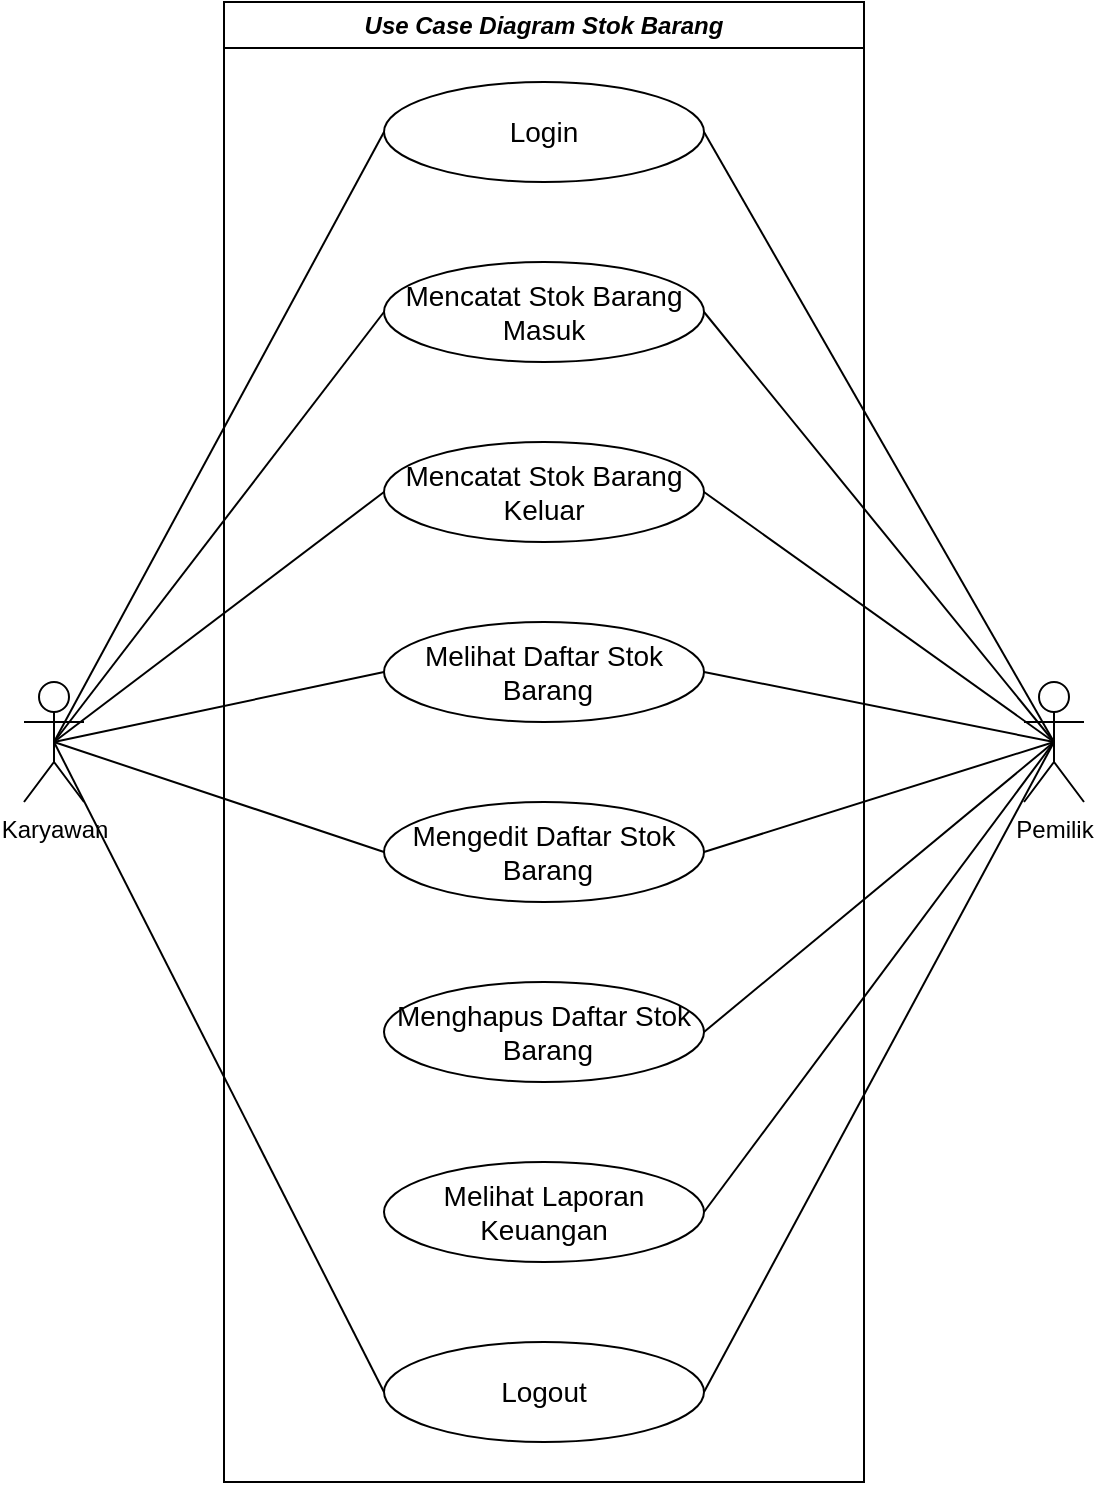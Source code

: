<mxfile version="27.0.2" pages="3">
  <diagram name="Use Case" id="avI3b0Oppp8bafd_PQ5q">
    <mxGraphModel dx="1678" dy="969" grid="1" gridSize="10" guides="1" tooltips="1" connect="1" arrows="1" fold="1" page="1" pageScale="1" pageWidth="850" pageHeight="1100" math="0" shadow="0">
      <root>
        <mxCell id="0" />
        <mxCell id="1" parent="0" />
        <mxCell id="cYHj2O94aimLerDhtO5--1" value="Login" style="ellipse;whiteSpace=wrap;html=1;fontSize=14;" parent="1" vertex="1">
          <mxGeometry x="360" y="100" width="160" height="50" as="geometry" />
        </mxCell>
        <mxCell id="cYHj2O94aimLerDhtO5--2" value="Mencatat Stok Barang&lt;div&gt;Masuk&lt;/div&gt;" style="ellipse;whiteSpace=wrap;html=1;fontSize=14;" parent="1" vertex="1">
          <mxGeometry x="360" y="190" width="160" height="50" as="geometry" />
        </mxCell>
        <mxCell id="cYHj2O94aimLerDhtO5--3" value="Mencatat Stok Barang&lt;div&gt;Keluar&lt;/div&gt;" style="ellipse;whiteSpace=wrap;html=1;fontSize=14;" parent="1" vertex="1">
          <mxGeometry x="360" y="280" width="160" height="50" as="geometry" />
        </mxCell>
        <mxCell id="cYHj2O94aimLerDhtO5--4" value="Melihat Daftar Stok&lt;div&gt;&amp;nbsp;Barang&lt;/div&gt;" style="ellipse;whiteSpace=wrap;html=1;fontSize=14;" parent="1" vertex="1">
          <mxGeometry x="360" y="370" width="160" height="50" as="geometry" />
        </mxCell>
        <mxCell id="cYHj2O94aimLerDhtO5--5" value="Mengedit Daftar Stok&lt;div&gt;&amp;nbsp;Barang&lt;/div&gt;" style="ellipse;whiteSpace=wrap;html=1;fontSize=14;" parent="1" vertex="1">
          <mxGeometry x="360" y="460" width="160" height="50" as="geometry" />
        </mxCell>
        <mxCell id="cYHj2O94aimLerDhtO5--6" value="Menghapus Daftar Stok&lt;div&gt;&amp;nbsp;Barang&lt;/div&gt;" style="ellipse;whiteSpace=wrap;html=1;fontSize=14;" parent="1" vertex="1">
          <mxGeometry x="360" y="550" width="160" height="50" as="geometry" />
        </mxCell>
        <mxCell id="cYHj2O94aimLerDhtO5--7" value="Melihat Laporan Keuangan" style="ellipse;whiteSpace=wrap;html=1;fontSize=14;" parent="1" vertex="1">
          <mxGeometry x="360" y="640" width="160" height="50" as="geometry" />
        </mxCell>
        <mxCell id="cYHj2O94aimLerDhtO5--13" style="rounded=0;orthogonalLoop=1;jettySize=auto;html=1;exitX=0.5;exitY=0.5;exitDx=0;exitDy=0;exitPerimeter=0;entryX=0;entryY=0.5;entryDx=0;entryDy=0;endArrow=none;startFill=0;" parent="1" source="cYHj2O94aimLerDhtO5--11" target="cYHj2O94aimLerDhtO5--1" edge="1">
          <mxGeometry relative="1" as="geometry" />
        </mxCell>
        <mxCell id="cYHj2O94aimLerDhtO5--14" style="rounded=0;orthogonalLoop=1;jettySize=auto;html=1;exitX=0.5;exitY=0.5;exitDx=0;exitDy=0;exitPerimeter=0;entryX=0;entryY=0.5;entryDx=0;entryDy=0;endArrow=none;startFill=0;" parent="1" source="cYHj2O94aimLerDhtO5--11" target="cYHj2O94aimLerDhtO5--2" edge="1">
          <mxGeometry relative="1" as="geometry" />
        </mxCell>
        <mxCell id="cYHj2O94aimLerDhtO5--15" style="rounded=0;orthogonalLoop=1;jettySize=auto;html=1;exitX=0.5;exitY=0.5;exitDx=0;exitDy=0;exitPerimeter=0;entryX=0;entryY=0.5;entryDx=0;entryDy=0;endArrow=none;startFill=0;" parent="1" source="cYHj2O94aimLerDhtO5--11" target="cYHj2O94aimLerDhtO5--3" edge="1">
          <mxGeometry relative="1" as="geometry" />
        </mxCell>
        <mxCell id="cYHj2O94aimLerDhtO5--16" style="rounded=0;orthogonalLoop=1;jettySize=auto;html=1;exitX=0.5;exitY=0.5;exitDx=0;exitDy=0;exitPerimeter=0;entryX=0;entryY=0.5;entryDx=0;entryDy=0;endArrow=none;startFill=0;" parent="1" source="cYHj2O94aimLerDhtO5--11" target="cYHj2O94aimLerDhtO5--4" edge="1">
          <mxGeometry relative="1" as="geometry" />
        </mxCell>
        <mxCell id="cYHj2O94aimLerDhtO5--17" style="rounded=0;orthogonalLoop=1;jettySize=auto;html=1;exitX=0.5;exitY=0.5;exitDx=0;exitDy=0;exitPerimeter=0;entryX=0;entryY=0.5;entryDx=0;entryDy=0;endArrow=none;startFill=0;" parent="1" source="cYHj2O94aimLerDhtO5--11" target="cYHj2O94aimLerDhtO5--5" edge="1">
          <mxGeometry relative="1" as="geometry" />
        </mxCell>
        <mxCell id="cYHj2O94aimLerDhtO5--29" style="rounded=0;orthogonalLoop=1;jettySize=auto;html=1;exitX=0.5;exitY=0.5;exitDx=0;exitDy=0;exitPerimeter=0;entryX=0;entryY=0.5;entryDx=0;entryDy=0;strokeWidth=1;endArrow=none;startFill=0;" parent="1" source="cYHj2O94aimLerDhtO5--11" target="cYHj2O94aimLerDhtO5--10" edge="1">
          <mxGeometry relative="1" as="geometry" />
        </mxCell>
        <mxCell id="cYHj2O94aimLerDhtO5--11" value="Karyawan" style="shape=umlActor;verticalLabelPosition=bottom;verticalAlign=top;html=1;outlineConnect=0;" parent="1" vertex="1">
          <mxGeometry x="180" y="400" width="30" height="60" as="geometry" />
        </mxCell>
        <mxCell id="cYHj2O94aimLerDhtO5--18" style="rounded=0;orthogonalLoop=1;jettySize=auto;html=1;exitX=0.5;exitY=0.5;exitDx=0;exitDy=0;exitPerimeter=0;entryX=1;entryY=0.5;entryDx=0;entryDy=0;endArrow=none;startFill=0;" parent="1" source="cYHj2O94aimLerDhtO5--12" target="cYHj2O94aimLerDhtO5--1" edge="1">
          <mxGeometry relative="1" as="geometry" />
        </mxCell>
        <mxCell id="cYHj2O94aimLerDhtO5--19" style="rounded=0;orthogonalLoop=1;jettySize=auto;html=1;exitX=0.5;exitY=0.5;exitDx=0;exitDy=0;exitPerimeter=0;entryX=1;entryY=0.5;entryDx=0;entryDy=0;endArrow=none;startFill=0;" parent="1" source="cYHj2O94aimLerDhtO5--12" target="cYHj2O94aimLerDhtO5--2" edge="1">
          <mxGeometry relative="1" as="geometry" />
        </mxCell>
        <mxCell id="cYHj2O94aimLerDhtO5--21" style="rounded=0;orthogonalLoop=1;jettySize=auto;html=1;exitX=0.5;exitY=0.5;exitDx=0;exitDy=0;exitPerimeter=0;entryX=1;entryY=0.5;entryDx=0;entryDy=0;endArrow=none;startFill=0;" parent="1" source="cYHj2O94aimLerDhtO5--12" target="cYHj2O94aimLerDhtO5--3" edge="1">
          <mxGeometry relative="1" as="geometry" />
        </mxCell>
        <mxCell id="cYHj2O94aimLerDhtO5--22" style="rounded=0;orthogonalLoop=1;jettySize=auto;html=1;exitX=0.5;exitY=0.5;exitDx=0;exitDy=0;exitPerimeter=0;entryX=1;entryY=0.5;entryDx=0;entryDy=0;endArrow=none;startFill=0;" parent="1" source="cYHj2O94aimLerDhtO5--12" target="cYHj2O94aimLerDhtO5--4" edge="1">
          <mxGeometry relative="1" as="geometry" />
        </mxCell>
        <mxCell id="cYHj2O94aimLerDhtO5--23" style="rounded=0;orthogonalLoop=1;jettySize=auto;html=1;exitX=0.5;exitY=0.5;exitDx=0;exitDy=0;exitPerimeter=0;entryX=1;entryY=0.5;entryDx=0;entryDy=0;endArrow=none;startFill=0;" parent="1" source="cYHj2O94aimLerDhtO5--12" target="cYHj2O94aimLerDhtO5--5" edge="1">
          <mxGeometry relative="1" as="geometry" />
        </mxCell>
        <mxCell id="cYHj2O94aimLerDhtO5--24" style="rounded=0;orthogonalLoop=1;jettySize=auto;html=1;exitX=0.5;exitY=0.5;exitDx=0;exitDy=0;exitPerimeter=0;entryX=1;entryY=0.5;entryDx=0;entryDy=0;endArrow=none;startFill=0;" parent="1" source="cYHj2O94aimLerDhtO5--12" target="cYHj2O94aimLerDhtO5--6" edge="1">
          <mxGeometry relative="1" as="geometry" />
        </mxCell>
        <mxCell id="cYHj2O94aimLerDhtO5--25" style="rounded=0;orthogonalLoop=1;jettySize=auto;html=1;exitX=0.5;exitY=0.5;exitDx=0;exitDy=0;exitPerimeter=0;entryX=1;entryY=0.5;entryDx=0;entryDy=0;endArrow=none;startFill=0;" parent="1" source="cYHj2O94aimLerDhtO5--12" target="cYHj2O94aimLerDhtO5--7" edge="1">
          <mxGeometry relative="1" as="geometry" />
        </mxCell>
        <mxCell id="cYHj2O94aimLerDhtO5--28" style="rounded=0;orthogonalLoop=1;jettySize=auto;html=1;exitX=0.5;exitY=0.5;exitDx=0;exitDy=0;exitPerimeter=0;entryX=1;entryY=0.5;entryDx=0;entryDy=0;endArrow=none;startFill=0;" parent="1" source="cYHj2O94aimLerDhtO5--12" target="cYHj2O94aimLerDhtO5--10" edge="1">
          <mxGeometry relative="1" as="geometry" />
        </mxCell>
        <mxCell id="cYHj2O94aimLerDhtO5--12" value="Pemilik" style="shape=umlActor;verticalLabelPosition=bottom;verticalAlign=top;html=1;outlineConnect=0;" parent="1" vertex="1">
          <mxGeometry x="680" y="400" width="30" height="60" as="geometry" />
        </mxCell>
        <mxCell id="cYHj2O94aimLerDhtO5--30" value="&lt;i&gt;Use Case Diagram Stok Barang&lt;/i&gt;" style="swimlane;whiteSpace=wrap;html=1;startSize=23;" parent="1" vertex="1">
          <mxGeometry x="280" y="60" width="320" height="740" as="geometry" />
        </mxCell>
        <mxCell id="cYHj2O94aimLerDhtO5--10" value="Logout" style="ellipse;whiteSpace=wrap;html=1;fontSize=14;" parent="cYHj2O94aimLerDhtO5--30" vertex="1">
          <mxGeometry x="80" y="670" width="160" height="50" as="geometry" />
        </mxCell>
      </root>
    </mxGraphModel>
  </diagram>
  <diagram id="hj4E4hW_QiIOzywrj70r" name="Activity Diagram">
    <mxGraphModel dx="1426" dy="824" grid="1" gridSize="10" guides="1" tooltips="1" connect="1" arrows="1" fold="1" page="1" pageScale="1" pageWidth="850" pageHeight="1100" math="0" shadow="0">
      <root>
        <mxCell id="0" />
        <mxCell id="1" parent="0" />
      </root>
    </mxGraphModel>
  </diagram>
  <diagram id="NtfG4GQcR9FqLf2e6us6" name="Class Diagram">
    <mxGraphModel dx="1678" dy="969" grid="1" gridSize="10" guides="1" tooltips="1" connect="1" arrows="1" fold="1" page="1" pageScale="1" pageWidth="850" pageHeight="1100" math="0" shadow="0">
      <root>
        <mxCell id="0" />
        <mxCell id="1" parent="0" />
        <mxCell id="FYrX8csLF1NV6fiwKKt4-33" value="User" style="swimlane;fontStyle=1;align=center;verticalAlign=top;childLayout=stackLayout;horizontal=1;startSize=32;horizontalStack=0;resizeParent=1;resizeParentMax=0;resizeLast=0;collapsible=0;marginBottom=0;fontSize=18;" vertex="1" parent="1">
          <mxGeometry x="190" y="20" width="160" height="208" as="geometry" />
        </mxCell>
        <mxCell id="FYrX8csLF1NV6fiwKKt4-34" value="+int id_user" style="text;strokeColor=none;fillColor=none;align=left;verticalAlign=top;spacingLeft=4;spacingRight=4;overflow=hidden;rotatable=0;points=[[0,0.5],[1,0.5]];portConstraint=eastwest;fontSize=18;" vertex="1" parent="FYrX8csLF1NV6fiwKKt4-33">
          <mxGeometry y="32" width="160" height="32" as="geometry" />
        </mxCell>
        <mxCell id="FYrX8csLF1NV6fiwKKt4-35" value="+string nama" style="text;strokeColor=none;fillColor=none;align=left;verticalAlign=top;spacingLeft=4;spacingRight=4;overflow=hidden;rotatable=0;points=[[0,0.5],[1,0.5]];portConstraint=eastwest;fontSize=18;" vertex="1" parent="FYrX8csLF1NV6fiwKKt4-33">
          <mxGeometry y="64" width="160" height="32" as="geometry" />
        </mxCell>
        <mxCell id="FYrX8csLF1NV6fiwKKt4-36" value="+string email" style="text;strokeColor=none;fillColor=none;align=left;verticalAlign=top;spacingLeft=4;spacingRight=4;overflow=hidden;rotatable=0;points=[[0,0.5],[1,0.5]];portConstraint=eastwest;fontSize=18;" vertex="1" parent="FYrX8csLF1NV6fiwKKt4-33">
          <mxGeometry y="96" width="160" height="32" as="geometry" />
        </mxCell>
        <mxCell id="FYrX8csLF1NV6fiwKKt4-37" value="+string password" style="text;strokeColor=none;fillColor=none;align=left;verticalAlign=top;spacingLeft=4;spacingRight=4;overflow=hidden;rotatable=0;points=[[0,0.5],[1,0.5]];portConstraint=eastwest;fontSize=18;" vertex="1" parent="FYrX8csLF1NV6fiwKKt4-33">
          <mxGeometry y="128" width="160" height="32" as="geometry" />
        </mxCell>
        <mxCell id="FYrX8csLF1NV6fiwKKt4-38" value="+string role" style="text;strokeColor=none;fillColor=none;align=left;verticalAlign=top;spacingLeft=4;spacingRight=4;overflow=hidden;rotatable=0;points=[[0,0.5],[1,0.5]];portConstraint=eastwest;fontSize=18;" vertex="1" parent="FYrX8csLF1NV6fiwKKt4-33">
          <mxGeometry y="160" width="160" height="32" as="geometry" />
        </mxCell>
        <mxCell id="FYrX8csLF1NV6fiwKKt4-39" style="line;strokeWidth=1;fillColor=none;align=left;verticalAlign=middle;spacingTop=-1;spacingLeft=3;spacingRight=3;rotatable=0;labelPosition=right;points=[];portConstraint=eastwest;strokeColor=inherit;fontSize=18;" vertex="1" parent="FYrX8csLF1NV6fiwKKt4-33">
          <mxGeometry y="192" width="160" height="16" as="geometry" />
        </mxCell>
        <mxCell id="FYrX8csLF1NV6fiwKKt4-40" value="Barang" style="swimlane;fontStyle=1;align=center;verticalAlign=top;childLayout=stackLayout;horizontal=1;startSize=32;horizontalStack=0;resizeParent=1;resizeParentMax=0;resizeLast=0;collapsible=0;marginBottom=0;fontSize=18;" vertex="1" parent="1">
          <mxGeometry x="400" y="20" width="199" height="208" as="geometry" />
        </mxCell>
        <mxCell id="FYrX8csLF1NV6fiwKKt4-41" value="+int id_barang" style="text;strokeColor=none;fillColor=none;align=left;verticalAlign=top;spacingLeft=4;spacingRight=4;overflow=hidden;rotatable=0;points=[[0,0.5],[1,0.5]];portConstraint=eastwest;fontSize=18;" vertex="1" parent="FYrX8csLF1NV6fiwKKt4-40">
          <mxGeometry y="32" width="199" height="32" as="geometry" />
        </mxCell>
        <mxCell id="FYrX8csLF1NV6fiwKKt4-42" value="+string nama_barang" style="text;strokeColor=none;fillColor=none;align=left;verticalAlign=top;spacingLeft=4;spacingRight=4;overflow=hidden;rotatable=0;points=[[0,0.5],[1,0.5]];portConstraint=eastwest;fontSize=18;" vertex="1" parent="FYrX8csLF1NV6fiwKKt4-40">
          <mxGeometry y="64" width="199" height="32" as="geometry" />
        </mxCell>
        <mxCell id="FYrX8csLF1NV6fiwKKt4-43" value="+string jumlah" style="text;strokeColor=none;fillColor=none;align=left;verticalAlign=top;spacingLeft=4;spacingRight=4;overflow=hidden;rotatable=0;points=[[0,0.5],[1,0.5]];portConstraint=eastwest;fontSize=18;" vertex="1" parent="FYrX8csLF1NV6fiwKKt4-40">
          <mxGeometry y="96" width="199" height="32" as="geometry" />
        </mxCell>
        <mxCell id="FYrX8csLF1NV6fiwKKt4-44" value="+string harga_satuan" style="text;strokeColor=none;fillColor=none;align=left;verticalAlign=top;spacingLeft=4;spacingRight=4;overflow=hidden;rotatable=0;points=[[0,0.5],[1,0.5]];portConstraint=eastwest;fontSize=18;" vertex="1" parent="FYrX8csLF1NV6fiwKKt4-40">
          <mxGeometry y="128" width="199" height="32" as="geometry" />
        </mxCell>
        <mxCell id="FYrX8csLF1NV6fiwKKt4-45" value="+int stok" style="text;strokeColor=none;fillColor=none;align=left;verticalAlign=top;spacingLeft=4;spacingRight=4;overflow=hidden;rotatable=0;points=[[0,0.5],[1,0.5]];portConstraint=eastwest;fontSize=18;" vertex="1" parent="FYrX8csLF1NV6fiwKKt4-40">
          <mxGeometry y="160" width="199" height="32" as="geometry" />
        </mxCell>
        <mxCell id="FYrX8csLF1NV6fiwKKt4-46" style="line;strokeWidth=1;fillColor=none;align=left;verticalAlign=middle;spacingTop=-1;spacingLeft=3;spacingRight=3;rotatable=0;labelPosition=right;points=[];portConstraint=eastwest;strokeColor=inherit;fontSize=18;" vertex="1" parent="FYrX8csLF1NV6fiwKKt4-40">
          <mxGeometry y="192" width="199" height="16" as="geometry" />
        </mxCell>
        <mxCell id="FYrX8csLF1NV6fiwKKt4-47" value="Stok_Barang" style="swimlane;fontStyle=1;align=center;verticalAlign=top;childLayout=stackLayout;horizontal=1;startSize=29.474;horizontalStack=0;resizeParent=1;resizeParentMax=0;resizeLast=0;collapsible=0;marginBottom=0;fontSize=18;" vertex="1" parent="1">
          <mxGeometry x="280" y="330" width="238" height="247.474" as="geometry" />
        </mxCell>
        <mxCell id="FYrX8csLF1NV6fiwKKt4-48" value="+int id_transaksi" style="text;strokeColor=none;fillColor=none;align=left;verticalAlign=top;spacingLeft=4;spacingRight=4;overflow=hidden;rotatable=0;points=[[0,0.5],[1,0.5]];portConstraint=eastwest;fontSize=18;" vertex="1" parent="FYrX8csLF1NV6fiwKKt4-47">
          <mxGeometry y="29.474" width="238" height="29" as="geometry" />
        </mxCell>
        <mxCell id="FYrX8csLF1NV6fiwKKt4-49" value="+date tanggal" style="text;strokeColor=none;fillColor=none;align=left;verticalAlign=top;spacingLeft=4;spacingRight=4;overflow=hidden;rotatable=0;points=[[0,0.5],[1,0.5]];portConstraint=eastwest;fontSize=18;" vertex="1" parent="FYrX8csLF1NV6fiwKKt4-47">
          <mxGeometry y="58.474" width="238" height="29" as="geometry" />
        </mxCell>
        <mxCell id="FYrX8csLF1NV6fiwKKt4-50" value="+string jenis" style="text;strokeColor=none;fillColor=none;align=left;verticalAlign=top;spacingLeft=4;spacingRight=4;overflow=hidden;rotatable=0;points=[[0,0.5],[1,0.5]];portConstraint=eastwest;fontSize=18;" vertex="1" parent="FYrX8csLF1NV6fiwKKt4-47">
          <mxGeometry y="87.474" width="238" height="29" as="geometry" />
        </mxCell>
        <mxCell id="FYrX8csLF1NV6fiwKKt4-51" value="+int jumlah" style="text;strokeColor=none;fillColor=none;align=left;verticalAlign=top;spacingLeft=4;spacingRight=4;overflow=hidden;rotatable=0;points=[[0,0.5],[1,0.5]];portConstraint=eastwest;fontSize=18;" vertex="1" parent="FYrX8csLF1NV6fiwKKt4-47">
          <mxGeometry y="116.474" width="238" height="29" as="geometry" />
        </mxCell>
        <mxCell id="FYrX8csLF1NV6fiwKKt4-52" value="+int id_barang" style="text;strokeColor=none;fillColor=none;align=left;verticalAlign=top;spacingLeft=4;spacingRight=4;overflow=hidden;rotatable=0;points=[[0,0.5],[1,0.5]];portConstraint=eastwest;fontSize=18;" vertex="1" parent="FYrX8csLF1NV6fiwKKt4-47">
          <mxGeometry y="145.474" width="238" height="29" as="geometry" />
        </mxCell>
        <mxCell id="FYrX8csLF1NV6fiwKKt4-53" value="+int id_user" style="text;strokeColor=none;fillColor=none;align=left;verticalAlign=top;spacingLeft=4;spacingRight=4;overflow=hidden;rotatable=0;points=[[0,0.5],[1,0.5]];portConstraint=eastwest;fontSize=18;" vertex="1" parent="FYrX8csLF1NV6fiwKKt4-47">
          <mxGeometry y="174.474" width="238" height="29" as="geometry" />
        </mxCell>
        <mxCell id="FYrX8csLF1NV6fiwKKt4-54" value="+int total_harga" style="text;strokeColor=none;fillColor=none;align=left;verticalAlign=top;spacingLeft=4;spacingRight=4;overflow=hidden;rotatable=0;points=[[0,0.5],[1,0.5]];portConstraint=eastwest;fontSize=18;" vertex="1" parent="FYrX8csLF1NV6fiwKKt4-47">
          <mxGeometry y="203.474" width="238" height="29" as="geometry" />
        </mxCell>
        <mxCell id="FYrX8csLF1NV6fiwKKt4-56" style="line;strokeWidth=1;fillColor=none;align=left;verticalAlign=middle;spacingTop=-1;spacingLeft=3;spacingRight=3;rotatable=0;labelPosition=right;points=[];portConstraint=eastwest;strokeColor=inherit;fontSize=18;" vertex="1" parent="FYrX8csLF1NV6fiwKKt4-47">
          <mxGeometry y="232.474" width="238" height="15" as="geometry" />
        </mxCell>
        <mxCell id="FYrX8csLF1NV6fiwKKt4-57" value="Laporan" style="swimlane;fontStyle=1;align=center;verticalAlign=top;childLayout=stackLayout;horizontal=1;startSize=32;horizontalStack=0;resizeParent=1;resizeParentMax=0;resizeLast=0;collapsible=0;marginBottom=0;fontSize=18;" vertex="1" parent="1">
          <mxGeometry x="308" y="670" width="182" height="208" as="geometry" />
        </mxCell>
        <mxCell id="FYrX8csLF1NV6fiwKKt4-58" value="+int id_laporan" style="text;strokeColor=none;fillColor=none;align=left;verticalAlign=top;spacingLeft=4;spacingRight=4;overflow=hidden;rotatable=0;points=[[0,0.5],[1,0.5]];portConstraint=eastwest;fontSize=18;" vertex="1" parent="FYrX8csLF1NV6fiwKKt4-57">
          <mxGeometry y="32" width="182" height="32" as="geometry" />
        </mxCell>
        <mxCell id="FYrX8csLF1NV6fiwKKt4-59" value="+string periode" style="text;strokeColor=none;fillColor=none;align=left;verticalAlign=top;spacingLeft=4;spacingRight=4;overflow=hidden;rotatable=0;points=[[0,0.5],[1,0.5]];portConstraint=eastwest;fontSize=18;" vertex="1" parent="FYrX8csLF1NV6fiwKKt4-57">
          <mxGeometry y="64" width="182" height="32" as="geometry" />
        </mxCell>
        <mxCell id="FYrX8csLF1NV6fiwKKt4-60" value="+int total_masuk" style="text;strokeColor=none;fillColor=none;align=left;verticalAlign=top;spacingLeft=4;spacingRight=4;overflow=hidden;rotatable=0;points=[[0,0.5],[1,0.5]];portConstraint=eastwest;fontSize=18;" vertex="1" parent="FYrX8csLF1NV6fiwKKt4-57">
          <mxGeometry y="96" width="182" height="32" as="geometry" />
        </mxCell>
        <mxCell id="FYrX8csLF1NV6fiwKKt4-61" value="+int total_keluar" style="text;strokeColor=none;fillColor=none;align=left;verticalAlign=top;spacingLeft=4;spacingRight=4;overflow=hidden;rotatable=0;points=[[0,0.5],[1,0.5]];portConstraint=eastwest;fontSize=18;" vertex="1" parent="FYrX8csLF1NV6fiwKKt4-57">
          <mxGeometry y="128" width="182" height="32" as="geometry" />
        </mxCell>
        <mxCell id="FYrX8csLF1NV6fiwKKt4-62" value="+int jumlah_harga" style="text;strokeColor=none;fillColor=none;align=left;verticalAlign=top;spacingLeft=4;spacingRight=4;overflow=hidden;rotatable=0;points=[[0,0.5],[1,0.5]];portConstraint=eastwest;fontSize=18;" vertex="1" parent="FYrX8csLF1NV6fiwKKt4-57">
          <mxGeometry y="160" width="182" height="32" as="geometry" />
        </mxCell>
        <mxCell id="FYrX8csLF1NV6fiwKKt4-63" style="line;strokeWidth=1;fillColor=none;align=left;verticalAlign=middle;spacingTop=-1;spacingLeft=3;spacingRight=3;rotatable=0;labelPosition=right;points=[];portConstraint=eastwest;strokeColor=inherit;fontSize=18;" vertex="1" parent="FYrX8csLF1NV6fiwKKt4-57">
          <mxGeometry y="192" width="182" height="16" as="geometry" />
        </mxCell>
        <mxCell id="FYrX8csLF1NV6fiwKKt4-64" value="mencatat" style="curved=1;startArrow=none;endArrow=open;endSize=12;exitX=0.5;exitY=1;entryX=0.12;entryY=0;rounded=0;fontSize=18;" edge="1" parent="1" source="FYrX8csLF1NV6fiwKKt4-33" target="FYrX8csLF1NV6fiwKKt4-47">
          <mxGeometry relative="1" as="geometry">
            <Array as="points">
              <mxPoint x="270" y="273" />
            </Array>
          </mxGeometry>
        </mxCell>
        <mxCell id="FYrX8csLF1NV6fiwKKt4-65" value="terkait" style="curved=1;startArrow=none;endArrow=open;endSize=12;exitX=0.5;exitY=1;entryX=0.88;entryY=0;rounded=0;fontSize=18;" edge="1" parent="1" source="FYrX8csLF1NV6fiwKKt4-40" target="FYrX8csLF1NV6fiwKKt4-47">
          <mxGeometry relative="1" as="geometry">
            <Array as="points">
              <mxPoint x="500" y="273" />
            </Array>
          </mxGeometry>
        </mxCell>
        <mxCell id="FYrX8csLF1NV6fiwKKt4-66" value="direkap" style="curved=1;startArrow=none;endArrow=open;endSize=12;exitX=0.5;exitY=1;entryX=0.5;entryY=0;rounded=0;fontSize=18;" edge="1" parent="1" source="FYrX8csLF1NV6fiwKKt4-47" target="FYrX8csLF1NV6fiwKKt4-57">
          <mxGeometry relative="1" as="geometry">
            <Array as="points" />
          </mxGeometry>
        </mxCell>
      </root>
    </mxGraphModel>
  </diagram>
</mxfile>
